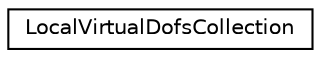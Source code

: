 digraph "Graphical Class Hierarchy"
{
 // LATEX_PDF_SIZE
  edge [fontname="Helvetica",fontsize="10",labelfontname="Helvetica",labelfontsize="10"];
  node [fontname="Helvetica",fontsize="10",shape=record];
  rankdir="LR";
  Node0 [label="LocalVirtualDofsCollection",height=0.2,width=0.4,color="black", fillcolor="white", style="filled",URL="$classLocalVirtualDofsCollection.html",tooltip=" "];
}
